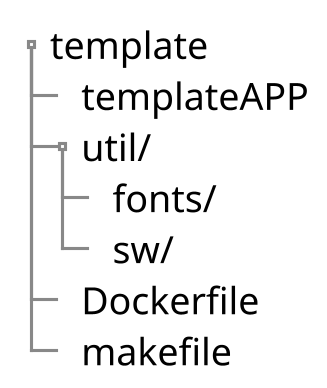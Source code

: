 @startsalt
skinparam dpi 300
{
{T
+ template
++ templateAPP
++ util/
+++ fonts/
+++ sw/
++ Dockerfile
++ makefile
}
}
@endsalt
